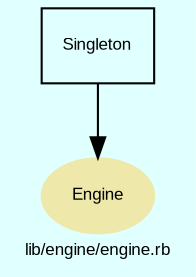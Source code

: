 digraph TopLevel {
    compound = true
    bgcolor = lightcyan1
    fontname = Arial
    fontsize = 8
    label = "lib/engine/engine.rb"
    node [
        fontname = Arial,
        fontsize = 8,
        color = black
    ]

    Engine [
        fontcolor = black,
        URL = "classes/Engine.html",
        shape = ellipse,
        color = palegoldenrod,
        style = filled,
        label = "Engine"
    ]

    Singleton [
        URL = "classes/Singleton.html",
        shape = box,
        label = "Singleton"
    ]

    Singleton -> Engine [

    ]

}

